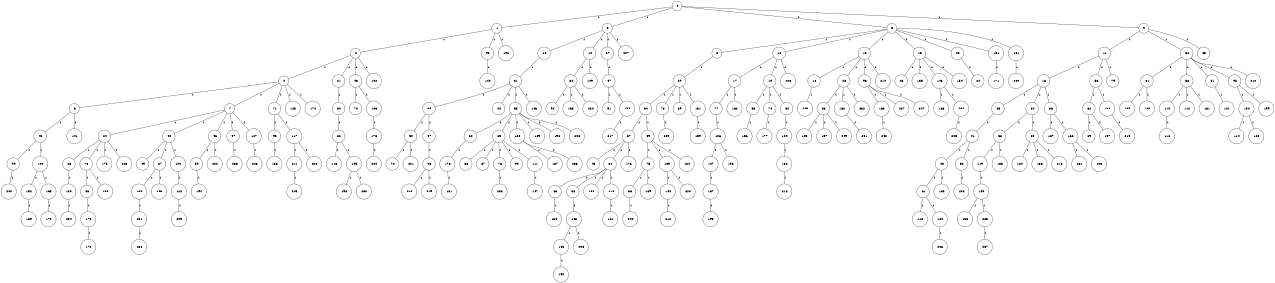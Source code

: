 graph G {
size="8.5,11;"
ratio = "expand;"
fixedsize="true;"
overlap="scale;"
node[shape=circle,width=.12,hight=.12,fontsize=12]
edge[fontsize=12]

0[label=" 0" color=black, pos="2.085527,2.9970948!"];
1[label=" 1" color=black, pos="2.5406686,0.3418769!"];
2[label=" 2" color=black, pos="0.089010697,1.8884956!"];
3[label=" 3" color=black, pos="0.26705005,1.468522!"];
4[label=" 4" color=black, pos="1.8019939,1.0819319!"];
5[label=" 5" color=black, pos="1.0000148,2.5258787!"];
6[label=" 6" color=black, pos="0.13673432,1.1832979!"];
7[label=" 7" color=black, pos="0.67967454,1.4973876!"];
8[label=" 8" color=black, pos="1.7860217,1.0889642!"];
9[label=" 9" color=black, pos="2.3816083,1.4578!"];
10[label=" 10" color=black, pos="1.6429559,1.8923534!"];
11[label=" 11" color=black, pos="0.507117,1.4331634!"];
12[label=" 12" color=black, pos="2.7476245,2.8538328!"];
13[label=" 13" color=black, pos="0.9058251,2.2781681!"];
14[label=" 14" color=black, pos="0.84598253,2.2430025!"];
15[label=" 15" color=black, pos="2.8070628,0.29085856!"];
16[label=" 16" color=black, pos="1.2348725,0.91977473!"];
17[label=" 17" color=black, pos="2.8106639,1.0870997!"];
18[label=" 18" color=black, pos="2.7238703,2.3636257!"];
19[label=" 19" color=black, pos="2.3403286,2.5400982!"];
20[label=" 20" color=black, pos="0.31188442,1.8355923!"];
21[label=" 21" color=black, pos="2.7736425,2.2602689!"];
22[label=" 22" color=black, pos="0.57522632,1.1452821!"];
23[label=" 23" color=black, pos="1.2436615,1.9753735!"];
24[label=" 24" color=black, pos="2.8159635,1.0950148!"];
25[label=" 25" color=black, pos="0.27272303,2.0802472!"];
26[label=" 26" color=black, pos="1.1615677,1.2275807!"];
27[label=" 27" color=black, pos="0.24066206,1.5898493!"];
28[label=" 28" color=black, pos="0.16160998,2.770256!"];
29[label=" 29" color=black, pos="0.53920199,1.5548776!"];
30[label=" 30" color=black, pos="1.5337963,0.4967174!"];
31[label=" 31" color=black, pos="2.1363004,0.25599183!"];
32[label=" 32" color=black, pos="2.3672392,1.5788913!"];
33[label=" 33" color=black, pos="0.53312112,0.63655563!"];
34[label=" 34" color=black, pos="1.1030114,1.196585!"];
35[label=" 35" color=black, pos="2.6318153,0.89621993!"];
36[label=" 36" color=black, pos="2.2118759,1.7286778!"];
37[label=" 37" color=black, pos="0.69700088,0.8655062!"];
38[label=" 38" color=black, pos="2.9837151,1.0082551!"];
39[label=" 39" color=black, pos="0.83431455,2.0722795!"];
40[label=" 40" color=black, pos="2.6152535,0.84151602!"];
41[label=" 41" color=black, pos="0.31030924,2.8430634!"];
42[label=" 42" color=black, pos="0.342208,1.7569941!"];
43[label=" 43" color=black, pos="0.82608268,2.7674486!"];
44[label=" 44" color=black, pos="1.3196899,0.78903647!"];
45[label=" 45" color=black, pos="0.77968182,2.247488!"];
46[label=" 46" color=black, pos="1.0167663,2.8834125!"];
47[label=" 47" color=black, pos="2.51999,0.052634594!"];
48[label=" 48" color=black, pos="1.6068628,2.2836181!"];
49[label=" 49" color=black, pos="2.3722223,2.3304926!"];
50[label=" 50" color=black, pos="1.1663299,2.6884536!"];
51[label=" 51" color=black, pos="2.7407007,0.030371138!"];
52[label=" 52" color=black, pos="2.9520286,1.0770814!"];
53[label=" 53" color=black, pos="1.4739503,1.4951073!"];
54[label=" 54" color=black, pos="2.5803125,0.34179737!"];
55[label=" 55" color=black, pos="1.3342119,2.2355459!"];
56[label=" 56" color=black, pos="0.28858259,0.85824671!"];
57[label=" 57" color=black, pos="0.64584546,2.3752351!"];
58[label=" 58" color=black, pos="2.2762261,2.8045879!"];
59[label=" 59" color=black, pos="2.5195909,1.0773174!"];
60[label=" 60" color=black, pos="0.65436664,1.2033298!"];
61[label=" 61" color=black, pos="1.4789682,0.61903347!"];
62[label=" 62" color=black, pos="0.076957045,0.15958313!"];
63[label=" 63" color=black, pos="0.35526281,0.35224362!"];
64[label=" 64" color=black, pos="1.914293,1.3046503!"];
65[label=" 65" color=black, pos="1.3992297,0.37231383!"];
66[label=" 66" color=black, pos="1.7435741,1.6923825!"];
67[label=" 67" color=black, pos="2.0118608,1.7347844!"];
68[label=" 68" color=black, pos="2.9240986,2.7945443!"];
69[label=" 69" color=black, pos="2.6365514,2.4623475!"];
70[label=" 70" color=black, pos="2.3744086,0.12467734!"];
71[label=" 71" color=black, pos="1.0170597,1.3735168!"];
72[label=" 72" color=black, pos="0.68741129,1.4914912!"];
73[label=" 73" color=black, pos="1.3580525,2.7620967!"];
74[label=" 74" color=black, pos="2.0407067,2.3647915!"];
75[label=" 75" color=black, pos="0.22417907,0.71879489!"];
76[label=" 76" color=black, pos="0.037690048,1.5513445!"];
77[label=" 77" color=black, pos="0.92691699,0.38774982!"];
78[label=" 78" color=black, pos="1.6356226,0.030997071!"];
79[label=" 79" color=black, pos="1.9893481,2.5840349!"];
80[label=" 80" color=black, pos="0.082681018,2.7634004!"];
81[label=" 81" color=black, pos="1.9393311,1.54236!"];
82[label=" 82" color=black, pos="1.9799763,1.0326054!"];
83[label=" 83" color=black, pos="1.0067274,2.3524331!"];
84[label=" 84" color=black, pos="0.26473947,2.7186588!"];
85[label=" 85" color=black, pos="2.9174695,1.4929821!"];
86[label=" 86" color=black, pos="2.6188358,1.2057744!"];
87[label=" 87" color=black, pos="1.9284931,0.28494335!"];
88[label=" 88" color=black, pos="1.8653354,0.45190758!"];
89[label=" 89" color=black, pos="1.5738409,0.78470448!"];
90[label=" 90" color=black, pos="1.9014191,0.75797258!"];
91[label=" 91" color=black, pos="0.56871012,0.95256394!"];
92[label=" 92" color=black, pos="1.0141832,2.0251061!"];
93[label=" 93" color=black, pos="0.77763142,0.48474489!"];
94[label=" 94" color=black, pos="0.042067295,0.0046511707!"];
95[label=" 95" color=black, pos="1.4803286,1.9817345!"];
96[label=" 96" color=black, pos="2.3379383,1.1503306!"];
97[label=" 97" color=black, pos="2.4279097,0.4655963!"];
98[label=" 98" color=black, pos="2.752345,2.2374753!"];
99[label=" 99" color=black, pos="0.33397454,2.1545047!"];
100[label=" 100" color=black, pos="1.861262,0.27981054!"];
101[label=" 101" color=black, pos="1.6976989,2.0353607!"];
102[label=" 102" color=black, pos="1.4550747,2.7103265!"];
103[label=" 103" color=black, pos="2.3296064,2.2810673!"];
104[label=" 104" color=black, pos="1.125703,1.5793238!"];
105[label=" 105" color=black, pos="2.366433,0.88294151!"];
106[label=" 106" color=black, pos="1.268489,2.439833!"];
107[label=" 107" color=black, pos="0.31045611,1.9506213!"];
108[label=" 108" color=black, pos="1.7739484,0.81061162!"];
109[label=" 109" color=black, pos="0.99498723,0.21141346!"];
110[label=" 110" color=black, pos="1.8859842,1.3854652!"];
111[label=" 111" color=black, pos="1.613801,1.8831352!"];
112[label=" 112" color=black, pos="0.097930442,1.2931167!"];
113[label=" 113" color=black, pos="2.5073791,1.5831414!"];
114[label=" 114" color=black, pos="2.2964751,2.3783315!"];
115[label=" 115" color=black, pos="0.61731221,1.7786493!"];
116[label=" 116" color=black, pos="0.55938458,2.8629079!"];
117[label=" 117" color=black, pos="0.43523326,0.0044337348!"];
118[label=" 118" color=black, pos="0.99606139,0.53680802!"];
119[label=" 119" color=black, pos="0.056431455,0.34936638!"];
120[label=" 120" color=black, pos="2.8824023,0.61872536!"];
121[label=" 121" color=black, pos="1.8185413,1.1656494!"];
122[label=" 122" color=black, pos="1.2248413,2.7219475!"];
123[label=" 123" color=black, pos="2.8729337,2.2334141!"];
124[label=" 124" color=black, pos="1.0898578,1.98669!"];
125[label=" 125" color=black, pos="2.1706435,0.84630853!"];
126[label=" 126" color=black, pos="0.38102272,0.77656725!"];
127[label=" 127" color=black, pos="1.8030598,1.5918161!"];
128[label=" 128" color=black, pos="1.7684167,0.075243377!"];
129[label=" 129" color=black, pos="0.41240824,0.70197439!"];
130[label=" 130" color=black, pos="0.7848736,1.479403!"];
131[label=" 131" color=black, pos="2.9245188,0.090125501!"];
132[label=" 132" color=black, pos="1.8091393,1.5394677!"];
133[label=" 133" color=black, pos="0.067939334,1.1464876!"];
134[label=" 134" color=black, pos="2.7688928,2.8864162!"];
135[label=" 135" color=black, pos="1.0489885,2.2574146!"];
136[label=" 136" color=black, pos="1.6887738,2.4043632!"];
137[label=" 137" color=black, pos="0.57355075,1.7384315!"];
138[label=" 138" color=black, pos="1.5302596,0.01623162!"];
139[label=" 139" color=black, pos="2.9306517,1.469155!"];
140[label=" 140" color=black, pos="2.1831727,1.7195738!"];
141[label=" 141" color=black, pos="2.394399,0.70007406!"];
142[label=" 142" color=black, pos="2.7891163,1.7352444!"];
143[label=" 143" color=black, pos="1.0647226,0.65551002!"];
144[label=" 144" color=black, pos="2.325317,2.8546784!"];
145[label=" 145" color=black, pos="0.16621089,2.2572921!"];
146[label=" 146" color=black, pos="1.8109445,2.1512488!"];
147[label=" 147" color=black, pos="0.37988087,0.48138722!"];
148[label=" 148" color=black, pos="2.6290265,2.8141655!"];
149[label=" 149" color=black, pos="2.0670224,2.1867172!"];
150[label=" 150" color=black, pos="2.1007299,1.6942434!"];
151[label=" 151" color=black, pos="0.91462059,0.9189489!"];
152[label=" 152" color=black, pos="2.4096267,2.1388054!"];
153[label=" 153" color=black, pos="1.3667372,0.27230806!"];
154[label=" 154" color=black, pos="0.66962127,1.9192779!"];
155[label=" 155" color=black, pos="2.0439607,1.6125557!"];
156[label=" 156" color=black, pos="1.601626,1.6964127!"];
157[label=" 157" color=black, pos="0.94096085,0.52478705!"];
158[label=" 158" color=black, pos="0.80509154,0.20714328!"];
159[label=" 159" color=black, pos="1.5687839,0.95964974!"];
160[label=" 160" color=black, pos="1.8997194,2.5542483!"];
161[label=" 161" color=black, pos="2.4945526,0.44413825!"];
162[label=" 162" color=black, pos="1.2501132,2.2136761!"];
163[label=" 163" color=black, pos="2.7640812,0.96706111!"];
164[label=" 164" color=black, pos="1.252953,2.0343556!"];
165[label=" 165" color=black, pos="1.5466038,2.2356046!"];
166[label=" 166" color=black, pos="1.7781731,0.071407421!"];
167[label=" 167" color=black, pos="2.56884,1.3253677!"];
168[label=" 168" color=black, pos="1.1295123,0.7350161!"];
169[label=" 169" color=black, pos="1.7061723,2.7882388!"];
170[label=" 170" color=black, pos="2.5425704,1.2503594!"];
171[label=" 171" color=black, pos="0.82814664,1.6723588!"];
172[label=" 172" color=black, pos="1.8808943,0.27501344!"];
173[label=" 173" color=black, pos="0.26585709,1.7791934!"];
174[label=" 174" color=black, pos="2.9533659,2.3909873!"];
175[label=" 175" color=black, pos="0.88165797,0.99076541!"];
176[label=" 176" color=black, pos="2.5959711,2.6352352!"];
177[label=" 177" color=black, pos="1.9049359,1.258429!"];
178[label=" 178" color=black, pos="2.4253889,2.7541579!"];
179[label=" 179" color=black, pos="1.7262089,0.33463517!"];
180[label=" 180" color=black, pos="1.1332312,2.0346014!"];
181[label=" 181" color=black, pos="0.12026663,2.4431185!"];
182[label=" 182" color=black, pos="1.6643956,0.59583844!"];
183[label=" 183" color=black, pos="0.55046089,0.55722379!"];
184[label=" 184" color=black, pos="1.3123854,2.4485754!"];
185[label=" 185" color=black, pos="2.615933,0.66482752!"];
186[label=" 186" color=black, pos="0.21579274,0.29485747!"];
187[label=" 187" color=black, pos="0.84550218,2.5491049!"];
188[label=" 188" color=black, pos="2.2391413,1.3778216!"];
189[label=" 189" color=black, pos="2.397501,1.4330404!"];
190[label=" 190" color=black, pos="1.6550459,2.6079501!"];
191[label=" 191" color=black, pos="2.6154827,2.3519388!"];
192[label=" 192" color=black, pos="2.3576329,2.1451893!"];
193[label=" 193" color=black, pos="2.5075185,2.0148878!"];
194[label=" 194" color=black, pos="0.22900223,2.6653129!"];
195[label=" 195" color=black, pos="2.9392379,0.053237763!"];
196[label=" 196" color=black, pos="2.7981241,2.5377871!"];
197[label=" 197" color=black, pos="2.2519995,2.2575218!"];
198[label=" 198" color=black, pos="2.9997064,0.11255229!"];
199[label=" 199" color=black, pos="2.0306458,0.54305713!"];
200[label=" 200" color=black, pos="2.2650053,1.3618446!"];
201[label=" 201" color=black, pos="1.4982632,2.4958351!"];
202[label=" 202" color=black, pos="0.68647767,2.8017699!"];
203[label=" 203" color=black, pos="1.3755659,2.8040948!"];
204[label=" 204" color=black, pos="2.286067,2.3693152!"];
205[label=" 205" color=black, pos="0.31270937,1.445112!"];
206[label=" 206" color=black, pos="1.4923089,0.92760478!"];
207[label=" 207" color=black, pos="2.0221554,0.91123341!"];
208[label=" 208" color=black, pos="0.15890833,1.0596844!"];
209[label=" 209" color=black, pos="2.6498104,1.384437!"];
210[label=" 210" color=black, pos="0.71666754,0.96200368!"];
211[label=" 211" color=black, pos="1.0412145,2.2659234!"];
212[label=" 212" color=black, pos="2.1079803,0.865348!"];
213[label=" 213" color=black, pos="1.2620756,0.73310542!"];
214[label=" 214" color=black, pos="0.86812424,1.2773391!"];
215[label=" 215" color=black, pos="1.1313721,2.1774402!"];
216[label=" 216" color=black, pos="2.4616506,0.94745199!"];
217[label=" 217" color=black, pos="2.7926442,2.4477491!"];
218[label=" 218" color=black, pos="0.51809584,0.60154515!"];
219[label=" 219" color=black, pos="2.1758512,0.8865918!"];
220[label=" 220" color=black, pos="1.5027072,2.7045212!"];
221[label=" 221" color=black, pos="0.062399774,2.5191672!"];
222[label=" 222" color=black, pos="0.098336839,2.8208036!"];
223[label=" 223" color=black, pos="1.9850789,0.5199894!"];
224[label=" 224" color=black, pos="0.23536854,1.5581904!"];
225[label=" 225" color=black, pos="0.79933038,0.53732449!"];
226[label=" 226" color=black, pos="0.41569221,2.8767365!"];
227[label=" 227" color=black, pos="0.0063382085,0.87537492!"];
228[label=" 228" color=black, pos="0.51526814,2.2738281!"];
229[label=" 229" color=black, pos="2.0175228,0.50819193!"];
230[label=" 230" color=black, pos="2.5895016,2.3455686!"];
231[label=" 231" color=black, pos="0.32723939,0.021309997!"];
232[label=" 232" color=black, pos="0.33299937,2.5906207!"];
233[label=" 233" color=black, pos="2.5854399,1.449756!"];
234[label=" 234" color=black, pos="1.2668148,0.59267552!"];
235[label=" 235" color=black, pos="0.089820839,2.7821984!"];
236[label=" 236" color=black, pos="0.04794658,0.18275688!"];
237[label=" 237" color=black, pos="2.8490218,0.18132898!"];
238[label=" 238" color=black, pos="2.0199444,1.013104!"];
239[label=" 239" color=black, pos="0.39245552,2.9097917!"];
240[label=" 240" color=black, pos="0.61391442,2.8577846!"];
241[label=" 241" color=black, pos="2.6283575,2.2004865!"];
242[label=" 242" color=black, pos="1.6340331,2.1683254!"];
243[label=" 243" color=black, pos="1.2612124,1.3289429!"];
244[label=" 244" color=black, pos="2.0065503,1.3746284!"];
245[label=" 245" color=black, pos="2.2026486,2.2940955!"];
246[label=" 246" color=black, pos="2.0828549,1.5697767!"];
247[label=" 247" color=black, pos="0.34161354,0.20076529!"];
248[label=" 248" color=black, pos="1.9799807,1.1548823!"];
249[label=" 249" color=black, pos="0.36609051,1.5035106!"];
0--1[label="1"]
0--3[label="1"]
0--5[label="1"]
0--9[label="1"]
1--2[label="1"]
1--92[label="1"]
1--192[label="1"]
2--4[label="1"]
2--21[label="1"]
2--43[label="1"]
2--102[label="1"]
3--10[label="1"]
3--14[label="1"]
3--27[label="1"]
3--207[label="1"]
4--6[label="1"]
4--7[label="1"]
4--71[label="1"]
4--123[label="1"]
4--174[label="1"]
5--8[label="1"]
5--12[label="1"]
5--13[label="1"]
5--15[label="1"]
5--20[label="1"]
5--151[label="1"]
5--191[label="1"]
6--42[label="1"]
6--141[label="1"]
7--24[label="1"]
7--40[label="1"]
7--46[label="1"]
7--97[label="1"]
7--127[label="1"]
8--29[label="1"]
9--11[label="1"]
9--32[label="1"]
9--85[label="1"]
10--31[label="1"]
11--16[label="1"]
11--56[label="1"]
11--79[label="1"]
12--17[label="1"]
12--19[label="1"]
12--248[label="1"]
13--18[label="1"]
13--28[label="1"]
13--96[label="1"]
13--214[label="1"]
14--64[label="1"]
14--149[label="1"]
15--23[label="1"]
15--135[label="1"]
15--143[label="1"]
15--154[label="1"]
16--25[label="1"]
16--34[label="1"]
16--36[label="1"]
17--77[label="1"]
17--162[label="1"]
18--246[label="1"]
19--53[label="1"]
19--74[label="1"]
19--84[label="1"]
20--22[label="1"]
21--80[label="1"]
24--26[label="1"]
24--73[label="1"]
24--175[label="1"]
24--223[label="1"]
25--41[label="1"]
26--130[label="1"]
27--47[label="1"]
28--33[label="1"]
28--182[label="1"]
28--232[label="1"]
29--30[label="1"]
29--78[label="1"]
29--89[label="1"]
29--131[label="1"]
30--37[label="1"]
30--39[label="1"]
31--35[label="1"]
31--44[label="1"]
31--55[label="1"]
31--146[label="1"]
32--51[label="1"]
32--58[label="1"]
32--81[label="1"]
32--98[label="1"]
32--210[label="1"]
33--105[label="1"]
33--157[label="1"]
33--249[label="1"]
34--38[label="1"]
34--88[label="1"]
35--50[label="1"]
35--57[label="1"]
36--137[label="1"]
36--168[label="1"]
37--45[label="1"]
37--54[label="1"]
37--176[label="1"]
38--119[label="1"]
38--185[label="1"]
39--75[label="1"]
39--139[label="1"]
39--184[label="1"]
40--49[label="1"]
40--87[label="1"]
40--100[label="1"]
41--48[label="1"]
41--52[label="1"]
42--99[label="1"]
42--140[label="1"]
43--70[label="1"]
43--103[label="1"]
46--59[label="1"]
46--222[label="1"]
47--91[label="1"]
47--158[label="1"]
48--61[label="1"]
48--133[label="1"]
50--72[label="1"]
50--221[label="1"]
51--125[label="1"]
51--160[label="1"]
52--203[label="1"]
53--156[label="1"]
54--63[label="1"]
54--68[label="1"]
54--108[label="1"]
54--118[label="1"]
55--60[label="1"]
55--65[label="1"]
55--128[label="1"]
55--129[label="1"]
55--196[label="1"]
55--208[label="1"]
56--62[label="1"]
56--138[label="1"]
57--95[label="1"]
58--110[label="1"]
58--112[label="1"]
58--161[label="1"]
59--194[label="1"]
60--178[label="1"]
61--115[label="1"]
61--164[label="1"]
62--69[label="1"]
62--197[label="1"]
63--134[label="1"]
64--94[label="1"]
64--155[label="1"]
64--224[label="1"]
65--66[label="1"]
65--67[label="1"]
65--76[label="1"]
65--90[label="1"]
65--111[label="1"]
68--148[label="1"]
71--93[label="1"]
71--117[label="1"]
73--83[label="1"]
73--180[label="1"]
74--177[label="1"]
75--86[label="1"]
75--169[label="1"]
76--236[label="1"]
77--106[label="1"]
78--239[label="1"]
80--82[label="1"]
81--101[label="1"]
82--113[label="1"]
82--145[label="1"]
83--170[label="1"]
84--109[label="1"]
86--244[label="1"]
87--120[label="1"]
87--183[label="1"]
88--124[label="1"]
88--186[label="1"]
88--213[label="1"]
92--142[label="1"]
93--136[label="1"]
95--216[label="1"]
95--219[label="1"]
96--163[label="1"]
96--227[label="1"]
96--247[label="1"]
97--233[label="1"]
98--104[label="1"]
98--199[label="1"]
99--240[label="1"]
100--122[label="1"]
103--173[label="1"]
104--114[label="1"]
104--126[label="1"]
106--107[label="1"]
106--193[label="1"]
107--187[label="1"]
109--132[label="1"]
110--116[label="1"]
111--147[label="1"]
117--211[label="1"]
117--229[label="1"]
118--121[label="1"]
119--150[label="1"]
120--201[label="1"]
122--209[label="1"]
127--228[label="1"]
128--167[label="1"]
128--235[label="1"]
130--234[label="1"]
131--159[label="1"]
132--218[label="1"]
138--215[label="1"]
139--144[label="1"]
139--220[label="1"]
140--152[label="1"]
140--165[label="1"]
143--166[label="1"]
143--204[label="1"]
144--212[label="1"]
145--198[label="1"]
145--230[label="1"]
148--188[label="1"]
148--206[label="1"]
150--153[label="1"]
150--225[label="1"]
151--171[label="1"]
152--189[label="1"]
158--217[label="1"]
163--242[label="1"]
164--226[label="1"]
165--179[label="1"]
168--231[label="1"]
168--243[label="1"]
170--172[label="1"]
173--202[label="1"]
178--181[label="1"]
182--241[label="1"]
187--195[label="1"]
188--190[label="1"]
191--200[label="1"]
201--238[label="1"]
204--205[label="1"]
211--245[label="1"]
225--237[label="1"]

}
